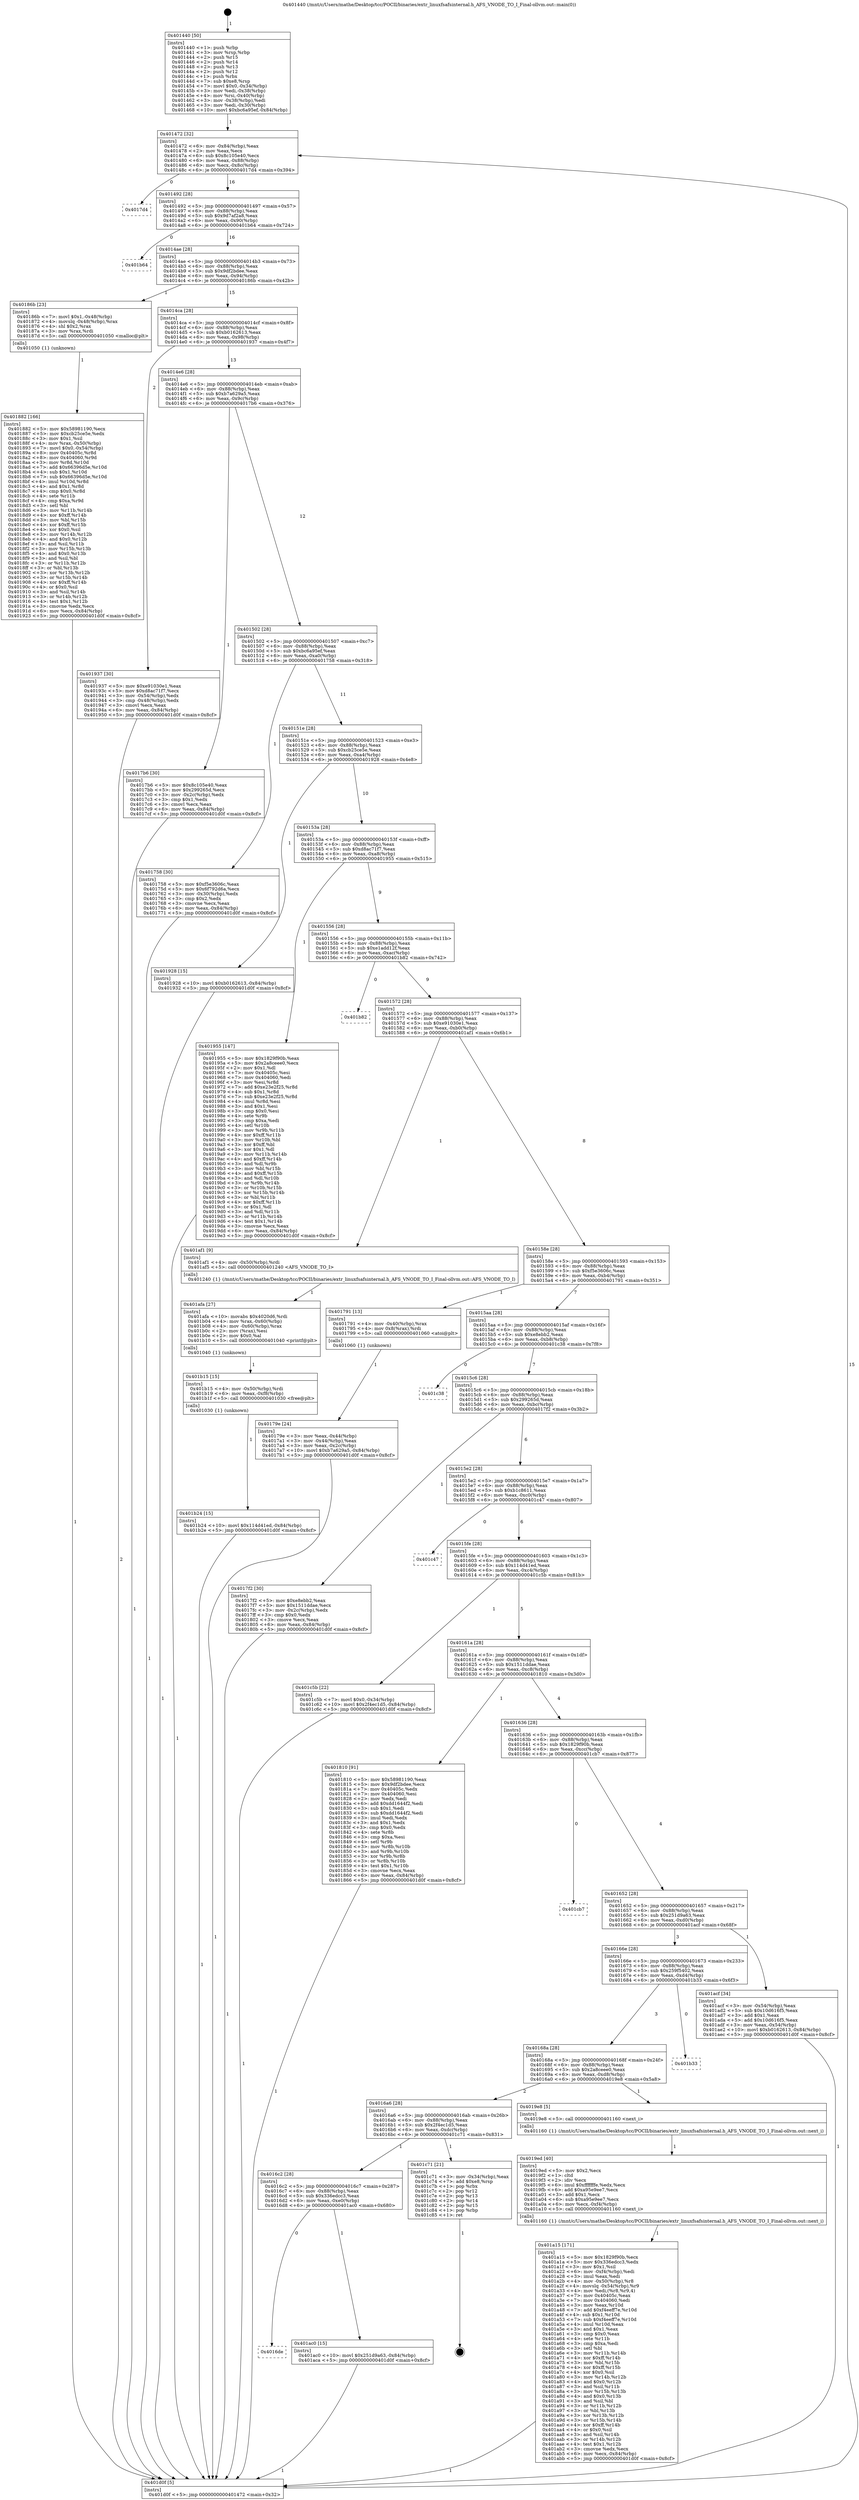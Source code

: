digraph "0x401440" {
  label = "0x401440 (/mnt/c/Users/mathe/Desktop/tcc/POCII/binaries/extr_linuxfsafsinternal.h_AFS_VNODE_TO_I_Final-ollvm.out::main(0))"
  labelloc = "t"
  node[shape=record]

  Entry [label="",width=0.3,height=0.3,shape=circle,fillcolor=black,style=filled]
  "0x401472" [label="{
     0x401472 [32]\l
     | [instrs]\l
     &nbsp;&nbsp;0x401472 \<+6\>: mov -0x84(%rbp),%eax\l
     &nbsp;&nbsp;0x401478 \<+2\>: mov %eax,%ecx\l
     &nbsp;&nbsp;0x40147a \<+6\>: sub $0x8c105e40,%ecx\l
     &nbsp;&nbsp;0x401480 \<+6\>: mov %eax,-0x88(%rbp)\l
     &nbsp;&nbsp;0x401486 \<+6\>: mov %ecx,-0x8c(%rbp)\l
     &nbsp;&nbsp;0x40148c \<+6\>: je 00000000004017d4 \<main+0x394\>\l
  }"]
  "0x4017d4" [label="{
     0x4017d4\l
  }", style=dashed]
  "0x401492" [label="{
     0x401492 [28]\l
     | [instrs]\l
     &nbsp;&nbsp;0x401492 \<+5\>: jmp 0000000000401497 \<main+0x57\>\l
     &nbsp;&nbsp;0x401497 \<+6\>: mov -0x88(%rbp),%eax\l
     &nbsp;&nbsp;0x40149d \<+5\>: sub $0x9d7af2a8,%eax\l
     &nbsp;&nbsp;0x4014a2 \<+6\>: mov %eax,-0x90(%rbp)\l
     &nbsp;&nbsp;0x4014a8 \<+6\>: je 0000000000401b64 \<main+0x724\>\l
  }"]
  Exit [label="",width=0.3,height=0.3,shape=circle,fillcolor=black,style=filled,peripheries=2]
  "0x401b64" [label="{
     0x401b64\l
  }", style=dashed]
  "0x4014ae" [label="{
     0x4014ae [28]\l
     | [instrs]\l
     &nbsp;&nbsp;0x4014ae \<+5\>: jmp 00000000004014b3 \<main+0x73\>\l
     &nbsp;&nbsp;0x4014b3 \<+6\>: mov -0x88(%rbp),%eax\l
     &nbsp;&nbsp;0x4014b9 \<+5\>: sub $0x9df2bdee,%eax\l
     &nbsp;&nbsp;0x4014be \<+6\>: mov %eax,-0x94(%rbp)\l
     &nbsp;&nbsp;0x4014c4 \<+6\>: je 000000000040186b \<main+0x42b\>\l
  }"]
  "0x401b24" [label="{
     0x401b24 [15]\l
     | [instrs]\l
     &nbsp;&nbsp;0x401b24 \<+10\>: movl $0x114d41ed,-0x84(%rbp)\l
     &nbsp;&nbsp;0x401b2e \<+5\>: jmp 0000000000401d0f \<main+0x8cf\>\l
  }"]
  "0x40186b" [label="{
     0x40186b [23]\l
     | [instrs]\l
     &nbsp;&nbsp;0x40186b \<+7\>: movl $0x1,-0x48(%rbp)\l
     &nbsp;&nbsp;0x401872 \<+4\>: movslq -0x48(%rbp),%rax\l
     &nbsp;&nbsp;0x401876 \<+4\>: shl $0x2,%rax\l
     &nbsp;&nbsp;0x40187a \<+3\>: mov %rax,%rdi\l
     &nbsp;&nbsp;0x40187d \<+5\>: call 0000000000401050 \<malloc@plt\>\l
     | [calls]\l
     &nbsp;&nbsp;0x401050 \{1\} (unknown)\l
  }"]
  "0x4014ca" [label="{
     0x4014ca [28]\l
     | [instrs]\l
     &nbsp;&nbsp;0x4014ca \<+5\>: jmp 00000000004014cf \<main+0x8f\>\l
     &nbsp;&nbsp;0x4014cf \<+6\>: mov -0x88(%rbp),%eax\l
     &nbsp;&nbsp;0x4014d5 \<+5\>: sub $0xb0162613,%eax\l
     &nbsp;&nbsp;0x4014da \<+6\>: mov %eax,-0x98(%rbp)\l
     &nbsp;&nbsp;0x4014e0 \<+6\>: je 0000000000401937 \<main+0x4f7\>\l
  }"]
  "0x401b15" [label="{
     0x401b15 [15]\l
     | [instrs]\l
     &nbsp;&nbsp;0x401b15 \<+4\>: mov -0x50(%rbp),%rdi\l
     &nbsp;&nbsp;0x401b19 \<+6\>: mov %eax,-0xf8(%rbp)\l
     &nbsp;&nbsp;0x401b1f \<+5\>: call 0000000000401030 \<free@plt\>\l
     | [calls]\l
     &nbsp;&nbsp;0x401030 \{1\} (unknown)\l
  }"]
  "0x401937" [label="{
     0x401937 [30]\l
     | [instrs]\l
     &nbsp;&nbsp;0x401937 \<+5\>: mov $0xe91030e1,%eax\l
     &nbsp;&nbsp;0x40193c \<+5\>: mov $0xd8ac71f7,%ecx\l
     &nbsp;&nbsp;0x401941 \<+3\>: mov -0x54(%rbp),%edx\l
     &nbsp;&nbsp;0x401944 \<+3\>: cmp -0x48(%rbp),%edx\l
     &nbsp;&nbsp;0x401947 \<+3\>: cmovl %ecx,%eax\l
     &nbsp;&nbsp;0x40194a \<+6\>: mov %eax,-0x84(%rbp)\l
     &nbsp;&nbsp;0x401950 \<+5\>: jmp 0000000000401d0f \<main+0x8cf\>\l
  }"]
  "0x4014e6" [label="{
     0x4014e6 [28]\l
     | [instrs]\l
     &nbsp;&nbsp;0x4014e6 \<+5\>: jmp 00000000004014eb \<main+0xab\>\l
     &nbsp;&nbsp;0x4014eb \<+6\>: mov -0x88(%rbp),%eax\l
     &nbsp;&nbsp;0x4014f1 \<+5\>: sub $0xb7a629a5,%eax\l
     &nbsp;&nbsp;0x4014f6 \<+6\>: mov %eax,-0x9c(%rbp)\l
     &nbsp;&nbsp;0x4014fc \<+6\>: je 00000000004017b6 \<main+0x376\>\l
  }"]
  "0x401afa" [label="{
     0x401afa [27]\l
     | [instrs]\l
     &nbsp;&nbsp;0x401afa \<+10\>: movabs $0x4020d6,%rdi\l
     &nbsp;&nbsp;0x401b04 \<+4\>: mov %rax,-0x60(%rbp)\l
     &nbsp;&nbsp;0x401b08 \<+4\>: mov -0x60(%rbp),%rax\l
     &nbsp;&nbsp;0x401b0c \<+2\>: mov (%rax),%esi\l
     &nbsp;&nbsp;0x401b0e \<+2\>: mov $0x0,%al\l
     &nbsp;&nbsp;0x401b10 \<+5\>: call 0000000000401040 \<printf@plt\>\l
     | [calls]\l
     &nbsp;&nbsp;0x401040 \{1\} (unknown)\l
  }"]
  "0x4017b6" [label="{
     0x4017b6 [30]\l
     | [instrs]\l
     &nbsp;&nbsp;0x4017b6 \<+5\>: mov $0x8c105e40,%eax\l
     &nbsp;&nbsp;0x4017bb \<+5\>: mov $0x299265d,%ecx\l
     &nbsp;&nbsp;0x4017c0 \<+3\>: mov -0x2c(%rbp),%edx\l
     &nbsp;&nbsp;0x4017c3 \<+3\>: cmp $0x1,%edx\l
     &nbsp;&nbsp;0x4017c6 \<+3\>: cmovl %ecx,%eax\l
     &nbsp;&nbsp;0x4017c9 \<+6\>: mov %eax,-0x84(%rbp)\l
     &nbsp;&nbsp;0x4017cf \<+5\>: jmp 0000000000401d0f \<main+0x8cf\>\l
  }"]
  "0x401502" [label="{
     0x401502 [28]\l
     | [instrs]\l
     &nbsp;&nbsp;0x401502 \<+5\>: jmp 0000000000401507 \<main+0xc7\>\l
     &nbsp;&nbsp;0x401507 \<+6\>: mov -0x88(%rbp),%eax\l
     &nbsp;&nbsp;0x40150d \<+5\>: sub $0xbc6a95ef,%eax\l
     &nbsp;&nbsp;0x401512 \<+6\>: mov %eax,-0xa0(%rbp)\l
     &nbsp;&nbsp;0x401518 \<+6\>: je 0000000000401758 \<main+0x318\>\l
  }"]
  "0x4016de" [label="{
     0x4016de\l
  }", style=dashed]
  "0x401758" [label="{
     0x401758 [30]\l
     | [instrs]\l
     &nbsp;&nbsp;0x401758 \<+5\>: mov $0xf5e3606c,%eax\l
     &nbsp;&nbsp;0x40175d \<+5\>: mov $0x6f792d6a,%ecx\l
     &nbsp;&nbsp;0x401762 \<+3\>: mov -0x30(%rbp),%edx\l
     &nbsp;&nbsp;0x401765 \<+3\>: cmp $0x2,%edx\l
     &nbsp;&nbsp;0x401768 \<+3\>: cmovne %ecx,%eax\l
     &nbsp;&nbsp;0x40176b \<+6\>: mov %eax,-0x84(%rbp)\l
     &nbsp;&nbsp;0x401771 \<+5\>: jmp 0000000000401d0f \<main+0x8cf\>\l
  }"]
  "0x40151e" [label="{
     0x40151e [28]\l
     | [instrs]\l
     &nbsp;&nbsp;0x40151e \<+5\>: jmp 0000000000401523 \<main+0xe3\>\l
     &nbsp;&nbsp;0x401523 \<+6\>: mov -0x88(%rbp),%eax\l
     &nbsp;&nbsp;0x401529 \<+5\>: sub $0xcb25ce5e,%eax\l
     &nbsp;&nbsp;0x40152e \<+6\>: mov %eax,-0xa4(%rbp)\l
     &nbsp;&nbsp;0x401534 \<+6\>: je 0000000000401928 \<main+0x4e8\>\l
  }"]
  "0x401d0f" [label="{
     0x401d0f [5]\l
     | [instrs]\l
     &nbsp;&nbsp;0x401d0f \<+5\>: jmp 0000000000401472 \<main+0x32\>\l
  }"]
  "0x401440" [label="{
     0x401440 [50]\l
     | [instrs]\l
     &nbsp;&nbsp;0x401440 \<+1\>: push %rbp\l
     &nbsp;&nbsp;0x401441 \<+3\>: mov %rsp,%rbp\l
     &nbsp;&nbsp;0x401444 \<+2\>: push %r15\l
     &nbsp;&nbsp;0x401446 \<+2\>: push %r14\l
     &nbsp;&nbsp;0x401448 \<+2\>: push %r13\l
     &nbsp;&nbsp;0x40144a \<+2\>: push %r12\l
     &nbsp;&nbsp;0x40144c \<+1\>: push %rbx\l
     &nbsp;&nbsp;0x40144d \<+7\>: sub $0xe8,%rsp\l
     &nbsp;&nbsp;0x401454 \<+7\>: movl $0x0,-0x34(%rbp)\l
     &nbsp;&nbsp;0x40145b \<+3\>: mov %edi,-0x38(%rbp)\l
     &nbsp;&nbsp;0x40145e \<+4\>: mov %rsi,-0x40(%rbp)\l
     &nbsp;&nbsp;0x401462 \<+3\>: mov -0x38(%rbp),%edi\l
     &nbsp;&nbsp;0x401465 \<+3\>: mov %edi,-0x30(%rbp)\l
     &nbsp;&nbsp;0x401468 \<+10\>: movl $0xbc6a95ef,-0x84(%rbp)\l
  }"]
  "0x401ac0" [label="{
     0x401ac0 [15]\l
     | [instrs]\l
     &nbsp;&nbsp;0x401ac0 \<+10\>: movl $0x251d9a63,-0x84(%rbp)\l
     &nbsp;&nbsp;0x401aca \<+5\>: jmp 0000000000401d0f \<main+0x8cf\>\l
  }"]
  "0x401928" [label="{
     0x401928 [15]\l
     | [instrs]\l
     &nbsp;&nbsp;0x401928 \<+10\>: movl $0xb0162613,-0x84(%rbp)\l
     &nbsp;&nbsp;0x401932 \<+5\>: jmp 0000000000401d0f \<main+0x8cf\>\l
  }"]
  "0x40153a" [label="{
     0x40153a [28]\l
     | [instrs]\l
     &nbsp;&nbsp;0x40153a \<+5\>: jmp 000000000040153f \<main+0xff\>\l
     &nbsp;&nbsp;0x40153f \<+6\>: mov -0x88(%rbp),%eax\l
     &nbsp;&nbsp;0x401545 \<+5\>: sub $0xd8ac71f7,%eax\l
     &nbsp;&nbsp;0x40154a \<+6\>: mov %eax,-0xa8(%rbp)\l
     &nbsp;&nbsp;0x401550 \<+6\>: je 0000000000401955 \<main+0x515\>\l
  }"]
  "0x4016c2" [label="{
     0x4016c2 [28]\l
     | [instrs]\l
     &nbsp;&nbsp;0x4016c2 \<+5\>: jmp 00000000004016c7 \<main+0x287\>\l
     &nbsp;&nbsp;0x4016c7 \<+6\>: mov -0x88(%rbp),%eax\l
     &nbsp;&nbsp;0x4016cd \<+5\>: sub $0x336edcc3,%eax\l
     &nbsp;&nbsp;0x4016d2 \<+6\>: mov %eax,-0xe0(%rbp)\l
     &nbsp;&nbsp;0x4016d8 \<+6\>: je 0000000000401ac0 \<main+0x680\>\l
  }"]
  "0x401955" [label="{
     0x401955 [147]\l
     | [instrs]\l
     &nbsp;&nbsp;0x401955 \<+5\>: mov $0x1829f90b,%eax\l
     &nbsp;&nbsp;0x40195a \<+5\>: mov $0x2a8ceee0,%ecx\l
     &nbsp;&nbsp;0x40195f \<+2\>: mov $0x1,%dl\l
     &nbsp;&nbsp;0x401961 \<+7\>: mov 0x40405c,%esi\l
     &nbsp;&nbsp;0x401968 \<+7\>: mov 0x404060,%edi\l
     &nbsp;&nbsp;0x40196f \<+3\>: mov %esi,%r8d\l
     &nbsp;&nbsp;0x401972 \<+7\>: add $0xe23e2f25,%r8d\l
     &nbsp;&nbsp;0x401979 \<+4\>: sub $0x1,%r8d\l
     &nbsp;&nbsp;0x40197d \<+7\>: sub $0xe23e2f25,%r8d\l
     &nbsp;&nbsp;0x401984 \<+4\>: imul %r8d,%esi\l
     &nbsp;&nbsp;0x401988 \<+3\>: and $0x1,%esi\l
     &nbsp;&nbsp;0x40198b \<+3\>: cmp $0x0,%esi\l
     &nbsp;&nbsp;0x40198e \<+4\>: sete %r9b\l
     &nbsp;&nbsp;0x401992 \<+3\>: cmp $0xa,%edi\l
     &nbsp;&nbsp;0x401995 \<+4\>: setl %r10b\l
     &nbsp;&nbsp;0x401999 \<+3\>: mov %r9b,%r11b\l
     &nbsp;&nbsp;0x40199c \<+4\>: xor $0xff,%r11b\l
     &nbsp;&nbsp;0x4019a0 \<+3\>: mov %r10b,%bl\l
     &nbsp;&nbsp;0x4019a3 \<+3\>: xor $0xff,%bl\l
     &nbsp;&nbsp;0x4019a6 \<+3\>: xor $0x1,%dl\l
     &nbsp;&nbsp;0x4019a9 \<+3\>: mov %r11b,%r14b\l
     &nbsp;&nbsp;0x4019ac \<+4\>: and $0xff,%r14b\l
     &nbsp;&nbsp;0x4019b0 \<+3\>: and %dl,%r9b\l
     &nbsp;&nbsp;0x4019b3 \<+3\>: mov %bl,%r15b\l
     &nbsp;&nbsp;0x4019b6 \<+4\>: and $0xff,%r15b\l
     &nbsp;&nbsp;0x4019ba \<+3\>: and %dl,%r10b\l
     &nbsp;&nbsp;0x4019bd \<+3\>: or %r9b,%r14b\l
     &nbsp;&nbsp;0x4019c0 \<+3\>: or %r10b,%r15b\l
     &nbsp;&nbsp;0x4019c3 \<+3\>: xor %r15b,%r14b\l
     &nbsp;&nbsp;0x4019c6 \<+3\>: or %bl,%r11b\l
     &nbsp;&nbsp;0x4019c9 \<+4\>: xor $0xff,%r11b\l
     &nbsp;&nbsp;0x4019cd \<+3\>: or $0x1,%dl\l
     &nbsp;&nbsp;0x4019d0 \<+3\>: and %dl,%r11b\l
     &nbsp;&nbsp;0x4019d3 \<+3\>: or %r11b,%r14b\l
     &nbsp;&nbsp;0x4019d6 \<+4\>: test $0x1,%r14b\l
     &nbsp;&nbsp;0x4019da \<+3\>: cmovne %ecx,%eax\l
     &nbsp;&nbsp;0x4019dd \<+6\>: mov %eax,-0x84(%rbp)\l
     &nbsp;&nbsp;0x4019e3 \<+5\>: jmp 0000000000401d0f \<main+0x8cf\>\l
  }"]
  "0x401556" [label="{
     0x401556 [28]\l
     | [instrs]\l
     &nbsp;&nbsp;0x401556 \<+5\>: jmp 000000000040155b \<main+0x11b\>\l
     &nbsp;&nbsp;0x40155b \<+6\>: mov -0x88(%rbp),%eax\l
     &nbsp;&nbsp;0x401561 \<+5\>: sub $0xe1add12f,%eax\l
     &nbsp;&nbsp;0x401566 \<+6\>: mov %eax,-0xac(%rbp)\l
     &nbsp;&nbsp;0x40156c \<+6\>: je 0000000000401b82 \<main+0x742\>\l
  }"]
  "0x401c71" [label="{
     0x401c71 [21]\l
     | [instrs]\l
     &nbsp;&nbsp;0x401c71 \<+3\>: mov -0x34(%rbp),%eax\l
     &nbsp;&nbsp;0x401c74 \<+7\>: add $0xe8,%rsp\l
     &nbsp;&nbsp;0x401c7b \<+1\>: pop %rbx\l
     &nbsp;&nbsp;0x401c7c \<+2\>: pop %r12\l
     &nbsp;&nbsp;0x401c7e \<+2\>: pop %r13\l
     &nbsp;&nbsp;0x401c80 \<+2\>: pop %r14\l
     &nbsp;&nbsp;0x401c82 \<+2\>: pop %r15\l
     &nbsp;&nbsp;0x401c84 \<+1\>: pop %rbp\l
     &nbsp;&nbsp;0x401c85 \<+1\>: ret\l
  }"]
  "0x401b82" [label="{
     0x401b82\l
  }", style=dashed]
  "0x401572" [label="{
     0x401572 [28]\l
     | [instrs]\l
     &nbsp;&nbsp;0x401572 \<+5\>: jmp 0000000000401577 \<main+0x137\>\l
     &nbsp;&nbsp;0x401577 \<+6\>: mov -0x88(%rbp),%eax\l
     &nbsp;&nbsp;0x40157d \<+5\>: sub $0xe91030e1,%eax\l
     &nbsp;&nbsp;0x401582 \<+6\>: mov %eax,-0xb0(%rbp)\l
     &nbsp;&nbsp;0x401588 \<+6\>: je 0000000000401af1 \<main+0x6b1\>\l
  }"]
  "0x401a15" [label="{
     0x401a15 [171]\l
     | [instrs]\l
     &nbsp;&nbsp;0x401a15 \<+5\>: mov $0x1829f90b,%ecx\l
     &nbsp;&nbsp;0x401a1a \<+5\>: mov $0x336edcc3,%edx\l
     &nbsp;&nbsp;0x401a1f \<+3\>: mov $0x1,%sil\l
     &nbsp;&nbsp;0x401a22 \<+6\>: mov -0xf4(%rbp),%edi\l
     &nbsp;&nbsp;0x401a28 \<+3\>: imul %eax,%edi\l
     &nbsp;&nbsp;0x401a2b \<+4\>: mov -0x50(%rbp),%r8\l
     &nbsp;&nbsp;0x401a2f \<+4\>: movslq -0x54(%rbp),%r9\l
     &nbsp;&nbsp;0x401a33 \<+4\>: mov %edi,(%r8,%r9,4)\l
     &nbsp;&nbsp;0x401a37 \<+7\>: mov 0x40405c,%eax\l
     &nbsp;&nbsp;0x401a3e \<+7\>: mov 0x404060,%edi\l
     &nbsp;&nbsp;0x401a45 \<+3\>: mov %eax,%r10d\l
     &nbsp;&nbsp;0x401a48 \<+7\>: add $0xf4eeff7e,%r10d\l
     &nbsp;&nbsp;0x401a4f \<+4\>: sub $0x1,%r10d\l
     &nbsp;&nbsp;0x401a53 \<+7\>: sub $0xf4eeff7e,%r10d\l
     &nbsp;&nbsp;0x401a5a \<+4\>: imul %r10d,%eax\l
     &nbsp;&nbsp;0x401a5e \<+3\>: and $0x1,%eax\l
     &nbsp;&nbsp;0x401a61 \<+3\>: cmp $0x0,%eax\l
     &nbsp;&nbsp;0x401a64 \<+4\>: sete %r11b\l
     &nbsp;&nbsp;0x401a68 \<+3\>: cmp $0xa,%edi\l
     &nbsp;&nbsp;0x401a6b \<+3\>: setl %bl\l
     &nbsp;&nbsp;0x401a6e \<+3\>: mov %r11b,%r14b\l
     &nbsp;&nbsp;0x401a71 \<+4\>: xor $0xff,%r14b\l
     &nbsp;&nbsp;0x401a75 \<+3\>: mov %bl,%r15b\l
     &nbsp;&nbsp;0x401a78 \<+4\>: xor $0xff,%r15b\l
     &nbsp;&nbsp;0x401a7c \<+4\>: xor $0x0,%sil\l
     &nbsp;&nbsp;0x401a80 \<+3\>: mov %r14b,%r12b\l
     &nbsp;&nbsp;0x401a83 \<+4\>: and $0x0,%r12b\l
     &nbsp;&nbsp;0x401a87 \<+3\>: and %sil,%r11b\l
     &nbsp;&nbsp;0x401a8a \<+3\>: mov %r15b,%r13b\l
     &nbsp;&nbsp;0x401a8d \<+4\>: and $0x0,%r13b\l
     &nbsp;&nbsp;0x401a91 \<+3\>: and %sil,%bl\l
     &nbsp;&nbsp;0x401a94 \<+3\>: or %r11b,%r12b\l
     &nbsp;&nbsp;0x401a97 \<+3\>: or %bl,%r13b\l
     &nbsp;&nbsp;0x401a9a \<+3\>: xor %r13b,%r12b\l
     &nbsp;&nbsp;0x401a9d \<+3\>: or %r15b,%r14b\l
     &nbsp;&nbsp;0x401aa0 \<+4\>: xor $0xff,%r14b\l
     &nbsp;&nbsp;0x401aa4 \<+4\>: or $0x0,%sil\l
     &nbsp;&nbsp;0x401aa8 \<+3\>: and %sil,%r14b\l
     &nbsp;&nbsp;0x401aab \<+3\>: or %r14b,%r12b\l
     &nbsp;&nbsp;0x401aae \<+4\>: test $0x1,%r12b\l
     &nbsp;&nbsp;0x401ab2 \<+3\>: cmovne %edx,%ecx\l
     &nbsp;&nbsp;0x401ab5 \<+6\>: mov %ecx,-0x84(%rbp)\l
     &nbsp;&nbsp;0x401abb \<+5\>: jmp 0000000000401d0f \<main+0x8cf\>\l
  }"]
  "0x401af1" [label="{
     0x401af1 [9]\l
     | [instrs]\l
     &nbsp;&nbsp;0x401af1 \<+4\>: mov -0x50(%rbp),%rdi\l
     &nbsp;&nbsp;0x401af5 \<+5\>: call 0000000000401240 \<AFS_VNODE_TO_I\>\l
     | [calls]\l
     &nbsp;&nbsp;0x401240 \{1\} (/mnt/c/Users/mathe/Desktop/tcc/POCII/binaries/extr_linuxfsafsinternal.h_AFS_VNODE_TO_I_Final-ollvm.out::AFS_VNODE_TO_I)\l
  }"]
  "0x40158e" [label="{
     0x40158e [28]\l
     | [instrs]\l
     &nbsp;&nbsp;0x40158e \<+5\>: jmp 0000000000401593 \<main+0x153\>\l
     &nbsp;&nbsp;0x401593 \<+6\>: mov -0x88(%rbp),%eax\l
     &nbsp;&nbsp;0x401599 \<+5\>: sub $0xf5e3606c,%eax\l
     &nbsp;&nbsp;0x40159e \<+6\>: mov %eax,-0xb4(%rbp)\l
     &nbsp;&nbsp;0x4015a4 \<+6\>: je 0000000000401791 \<main+0x351\>\l
  }"]
  "0x4019ed" [label="{
     0x4019ed [40]\l
     | [instrs]\l
     &nbsp;&nbsp;0x4019ed \<+5\>: mov $0x2,%ecx\l
     &nbsp;&nbsp;0x4019f2 \<+1\>: cltd\l
     &nbsp;&nbsp;0x4019f3 \<+2\>: idiv %ecx\l
     &nbsp;&nbsp;0x4019f5 \<+6\>: imul $0xfffffffe,%edx,%ecx\l
     &nbsp;&nbsp;0x4019fb \<+6\>: add $0xa95e9ee7,%ecx\l
     &nbsp;&nbsp;0x401a01 \<+3\>: add $0x1,%ecx\l
     &nbsp;&nbsp;0x401a04 \<+6\>: sub $0xa95e9ee7,%ecx\l
     &nbsp;&nbsp;0x401a0a \<+6\>: mov %ecx,-0xf4(%rbp)\l
     &nbsp;&nbsp;0x401a10 \<+5\>: call 0000000000401160 \<next_i\>\l
     | [calls]\l
     &nbsp;&nbsp;0x401160 \{1\} (/mnt/c/Users/mathe/Desktop/tcc/POCII/binaries/extr_linuxfsafsinternal.h_AFS_VNODE_TO_I_Final-ollvm.out::next_i)\l
  }"]
  "0x401791" [label="{
     0x401791 [13]\l
     | [instrs]\l
     &nbsp;&nbsp;0x401791 \<+4\>: mov -0x40(%rbp),%rax\l
     &nbsp;&nbsp;0x401795 \<+4\>: mov 0x8(%rax),%rdi\l
     &nbsp;&nbsp;0x401799 \<+5\>: call 0000000000401060 \<atoi@plt\>\l
     | [calls]\l
     &nbsp;&nbsp;0x401060 \{1\} (unknown)\l
  }"]
  "0x4015aa" [label="{
     0x4015aa [28]\l
     | [instrs]\l
     &nbsp;&nbsp;0x4015aa \<+5\>: jmp 00000000004015af \<main+0x16f\>\l
     &nbsp;&nbsp;0x4015af \<+6\>: mov -0x88(%rbp),%eax\l
     &nbsp;&nbsp;0x4015b5 \<+5\>: sub $0xe8ebb2,%eax\l
     &nbsp;&nbsp;0x4015ba \<+6\>: mov %eax,-0xb8(%rbp)\l
     &nbsp;&nbsp;0x4015c0 \<+6\>: je 0000000000401c38 \<main+0x7f8\>\l
  }"]
  "0x40179e" [label="{
     0x40179e [24]\l
     | [instrs]\l
     &nbsp;&nbsp;0x40179e \<+3\>: mov %eax,-0x44(%rbp)\l
     &nbsp;&nbsp;0x4017a1 \<+3\>: mov -0x44(%rbp),%eax\l
     &nbsp;&nbsp;0x4017a4 \<+3\>: mov %eax,-0x2c(%rbp)\l
     &nbsp;&nbsp;0x4017a7 \<+10\>: movl $0xb7a629a5,-0x84(%rbp)\l
     &nbsp;&nbsp;0x4017b1 \<+5\>: jmp 0000000000401d0f \<main+0x8cf\>\l
  }"]
  "0x4016a6" [label="{
     0x4016a6 [28]\l
     | [instrs]\l
     &nbsp;&nbsp;0x4016a6 \<+5\>: jmp 00000000004016ab \<main+0x26b\>\l
     &nbsp;&nbsp;0x4016ab \<+6\>: mov -0x88(%rbp),%eax\l
     &nbsp;&nbsp;0x4016b1 \<+5\>: sub $0x2f4ec1d5,%eax\l
     &nbsp;&nbsp;0x4016b6 \<+6\>: mov %eax,-0xdc(%rbp)\l
     &nbsp;&nbsp;0x4016bc \<+6\>: je 0000000000401c71 \<main+0x831\>\l
  }"]
  "0x401c38" [label="{
     0x401c38\l
  }", style=dashed]
  "0x4015c6" [label="{
     0x4015c6 [28]\l
     | [instrs]\l
     &nbsp;&nbsp;0x4015c6 \<+5\>: jmp 00000000004015cb \<main+0x18b\>\l
     &nbsp;&nbsp;0x4015cb \<+6\>: mov -0x88(%rbp),%eax\l
     &nbsp;&nbsp;0x4015d1 \<+5\>: sub $0x299265d,%eax\l
     &nbsp;&nbsp;0x4015d6 \<+6\>: mov %eax,-0xbc(%rbp)\l
     &nbsp;&nbsp;0x4015dc \<+6\>: je 00000000004017f2 \<main+0x3b2\>\l
  }"]
  "0x4019e8" [label="{
     0x4019e8 [5]\l
     | [instrs]\l
     &nbsp;&nbsp;0x4019e8 \<+5\>: call 0000000000401160 \<next_i\>\l
     | [calls]\l
     &nbsp;&nbsp;0x401160 \{1\} (/mnt/c/Users/mathe/Desktop/tcc/POCII/binaries/extr_linuxfsafsinternal.h_AFS_VNODE_TO_I_Final-ollvm.out::next_i)\l
  }"]
  "0x4017f2" [label="{
     0x4017f2 [30]\l
     | [instrs]\l
     &nbsp;&nbsp;0x4017f2 \<+5\>: mov $0xe8ebb2,%eax\l
     &nbsp;&nbsp;0x4017f7 \<+5\>: mov $0x1511ddae,%ecx\l
     &nbsp;&nbsp;0x4017fc \<+3\>: mov -0x2c(%rbp),%edx\l
     &nbsp;&nbsp;0x4017ff \<+3\>: cmp $0x0,%edx\l
     &nbsp;&nbsp;0x401802 \<+3\>: cmove %ecx,%eax\l
     &nbsp;&nbsp;0x401805 \<+6\>: mov %eax,-0x84(%rbp)\l
     &nbsp;&nbsp;0x40180b \<+5\>: jmp 0000000000401d0f \<main+0x8cf\>\l
  }"]
  "0x4015e2" [label="{
     0x4015e2 [28]\l
     | [instrs]\l
     &nbsp;&nbsp;0x4015e2 \<+5\>: jmp 00000000004015e7 \<main+0x1a7\>\l
     &nbsp;&nbsp;0x4015e7 \<+6\>: mov -0x88(%rbp),%eax\l
     &nbsp;&nbsp;0x4015ed \<+5\>: sub $0xb1c8611,%eax\l
     &nbsp;&nbsp;0x4015f2 \<+6\>: mov %eax,-0xc0(%rbp)\l
     &nbsp;&nbsp;0x4015f8 \<+6\>: je 0000000000401c47 \<main+0x807\>\l
  }"]
  "0x40168a" [label="{
     0x40168a [28]\l
     | [instrs]\l
     &nbsp;&nbsp;0x40168a \<+5\>: jmp 000000000040168f \<main+0x24f\>\l
     &nbsp;&nbsp;0x40168f \<+6\>: mov -0x88(%rbp),%eax\l
     &nbsp;&nbsp;0x401695 \<+5\>: sub $0x2a8ceee0,%eax\l
     &nbsp;&nbsp;0x40169a \<+6\>: mov %eax,-0xd8(%rbp)\l
     &nbsp;&nbsp;0x4016a0 \<+6\>: je 00000000004019e8 \<main+0x5a8\>\l
  }"]
  "0x401c47" [label="{
     0x401c47\l
  }", style=dashed]
  "0x4015fe" [label="{
     0x4015fe [28]\l
     | [instrs]\l
     &nbsp;&nbsp;0x4015fe \<+5\>: jmp 0000000000401603 \<main+0x1c3\>\l
     &nbsp;&nbsp;0x401603 \<+6\>: mov -0x88(%rbp),%eax\l
     &nbsp;&nbsp;0x401609 \<+5\>: sub $0x114d41ed,%eax\l
     &nbsp;&nbsp;0x40160e \<+6\>: mov %eax,-0xc4(%rbp)\l
     &nbsp;&nbsp;0x401614 \<+6\>: je 0000000000401c5b \<main+0x81b\>\l
  }"]
  "0x401b33" [label="{
     0x401b33\l
  }", style=dashed]
  "0x401c5b" [label="{
     0x401c5b [22]\l
     | [instrs]\l
     &nbsp;&nbsp;0x401c5b \<+7\>: movl $0x0,-0x34(%rbp)\l
     &nbsp;&nbsp;0x401c62 \<+10\>: movl $0x2f4ec1d5,-0x84(%rbp)\l
     &nbsp;&nbsp;0x401c6c \<+5\>: jmp 0000000000401d0f \<main+0x8cf\>\l
  }"]
  "0x40161a" [label="{
     0x40161a [28]\l
     | [instrs]\l
     &nbsp;&nbsp;0x40161a \<+5\>: jmp 000000000040161f \<main+0x1df\>\l
     &nbsp;&nbsp;0x40161f \<+6\>: mov -0x88(%rbp),%eax\l
     &nbsp;&nbsp;0x401625 \<+5\>: sub $0x1511ddae,%eax\l
     &nbsp;&nbsp;0x40162a \<+6\>: mov %eax,-0xc8(%rbp)\l
     &nbsp;&nbsp;0x401630 \<+6\>: je 0000000000401810 \<main+0x3d0\>\l
  }"]
  "0x40166e" [label="{
     0x40166e [28]\l
     | [instrs]\l
     &nbsp;&nbsp;0x40166e \<+5\>: jmp 0000000000401673 \<main+0x233\>\l
     &nbsp;&nbsp;0x401673 \<+6\>: mov -0x88(%rbp),%eax\l
     &nbsp;&nbsp;0x401679 \<+5\>: sub $0x259f5402,%eax\l
     &nbsp;&nbsp;0x40167e \<+6\>: mov %eax,-0xd4(%rbp)\l
     &nbsp;&nbsp;0x401684 \<+6\>: je 0000000000401b33 \<main+0x6f3\>\l
  }"]
  "0x401810" [label="{
     0x401810 [91]\l
     | [instrs]\l
     &nbsp;&nbsp;0x401810 \<+5\>: mov $0x58981190,%eax\l
     &nbsp;&nbsp;0x401815 \<+5\>: mov $0x9df2bdee,%ecx\l
     &nbsp;&nbsp;0x40181a \<+7\>: mov 0x40405c,%edx\l
     &nbsp;&nbsp;0x401821 \<+7\>: mov 0x404060,%esi\l
     &nbsp;&nbsp;0x401828 \<+2\>: mov %edx,%edi\l
     &nbsp;&nbsp;0x40182a \<+6\>: add $0xdd1644f2,%edi\l
     &nbsp;&nbsp;0x401830 \<+3\>: sub $0x1,%edi\l
     &nbsp;&nbsp;0x401833 \<+6\>: sub $0xdd1644f2,%edi\l
     &nbsp;&nbsp;0x401839 \<+3\>: imul %edi,%edx\l
     &nbsp;&nbsp;0x40183c \<+3\>: and $0x1,%edx\l
     &nbsp;&nbsp;0x40183f \<+3\>: cmp $0x0,%edx\l
     &nbsp;&nbsp;0x401842 \<+4\>: sete %r8b\l
     &nbsp;&nbsp;0x401846 \<+3\>: cmp $0xa,%esi\l
     &nbsp;&nbsp;0x401849 \<+4\>: setl %r9b\l
     &nbsp;&nbsp;0x40184d \<+3\>: mov %r8b,%r10b\l
     &nbsp;&nbsp;0x401850 \<+3\>: and %r9b,%r10b\l
     &nbsp;&nbsp;0x401853 \<+3\>: xor %r9b,%r8b\l
     &nbsp;&nbsp;0x401856 \<+3\>: or %r8b,%r10b\l
     &nbsp;&nbsp;0x401859 \<+4\>: test $0x1,%r10b\l
     &nbsp;&nbsp;0x40185d \<+3\>: cmovne %ecx,%eax\l
     &nbsp;&nbsp;0x401860 \<+6\>: mov %eax,-0x84(%rbp)\l
     &nbsp;&nbsp;0x401866 \<+5\>: jmp 0000000000401d0f \<main+0x8cf\>\l
  }"]
  "0x401636" [label="{
     0x401636 [28]\l
     | [instrs]\l
     &nbsp;&nbsp;0x401636 \<+5\>: jmp 000000000040163b \<main+0x1fb\>\l
     &nbsp;&nbsp;0x40163b \<+6\>: mov -0x88(%rbp),%eax\l
     &nbsp;&nbsp;0x401641 \<+5\>: sub $0x1829f90b,%eax\l
     &nbsp;&nbsp;0x401646 \<+6\>: mov %eax,-0xcc(%rbp)\l
     &nbsp;&nbsp;0x40164c \<+6\>: je 0000000000401cb7 \<main+0x877\>\l
  }"]
  "0x401882" [label="{
     0x401882 [166]\l
     | [instrs]\l
     &nbsp;&nbsp;0x401882 \<+5\>: mov $0x58981190,%ecx\l
     &nbsp;&nbsp;0x401887 \<+5\>: mov $0xcb25ce5e,%edx\l
     &nbsp;&nbsp;0x40188c \<+3\>: mov $0x1,%sil\l
     &nbsp;&nbsp;0x40188f \<+4\>: mov %rax,-0x50(%rbp)\l
     &nbsp;&nbsp;0x401893 \<+7\>: movl $0x0,-0x54(%rbp)\l
     &nbsp;&nbsp;0x40189a \<+8\>: mov 0x40405c,%r8d\l
     &nbsp;&nbsp;0x4018a2 \<+8\>: mov 0x404060,%r9d\l
     &nbsp;&nbsp;0x4018aa \<+3\>: mov %r8d,%r10d\l
     &nbsp;&nbsp;0x4018ad \<+7\>: add $0x66396d5e,%r10d\l
     &nbsp;&nbsp;0x4018b4 \<+4\>: sub $0x1,%r10d\l
     &nbsp;&nbsp;0x4018b8 \<+7\>: sub $0x66396d5e,%r10d\l
     &nbsp;&nbsp;0x4018bf \<+4\>: imul %r10d,%r8d\l
     &nbsp;&nbsp;0x4018c3 \<+4\>: and $0x1,%r8d\l
     &nbsp;&nbsp;0x4018c7 \<+4\>: cmp $0x0,%r8d\l
     &nbsp;&nbsp;0x4018cb \<+4\>: sete %r11b\l
     &nbsp;&nbsp;0x4018cf \<+4\>: cmp $0xa,%r9d\l
     &nbsp;&nbsp;0x4018d3 \<+3\>: setl %bl\l
     &nbsp;&nbsp;0x4018d6 \<+3\>: mov %r11b,%r14b\l
     &nbsp;&nbsp;0x4018d9 \<+4\>: xor $0xff,%r14b\l
     &nbsp;&nbsp;0x4018dd \<+3\>: mov %bl,%r15b\l
     &nbsp;&nbsp;0x4018e0 \<+4\>: xor $0xff,%r15b\l
     &nbsp;&nbsp;0x4018e4 \<+4\>: xor $0x0,%sil\l
     &nbsp;&nbsp;0x4018e8 \<+3\>: mov %r14b,%r12b\l
     &nbsp;&nbsp;0x4018eb \<+4\>: and $0x0,%r12b\l
     &nbsp;&nbsp;0x4018ef \<+3\>: and %sil,%r11b\l
     &nbsp;&nbsp;0x4018f2 \<+3\>: mov %r15b,%r13b\l
     &nbsp;&nbsp;0x4018f5 \<+4\>: and $0x0,%r13b\l
     &nbsp;&nbsp;0x4018f9 \<+3\>: and %sil,%bl\l
     &nbsp;&nbsp;0x4018fc \<+3\>: or %r11b,%r12b\l
     &nbsp;&nbsp;0x4018ff \<+3\>: or %bl,%r13b\l
     &nbsp;&nbsp;0x401902 \<+3\>: xor %r13b,%r12b\l
     &nbsp;&nbsp;0x401905 \<+3\>: or %r15b,%r14b\l
     &nbsp;&nbsp;0x401908 \<+4\>: xor $0xff,%r14b\l
     &nbsp;&nbsp;0x40190c \<+4\>: or $0x0,%sil\l
     &nbsp;&nbsp;0x401910 \<+3\>: and %sil,%r14b\l
     &nbsp;&nbsp;0x401913 \<+3\>: or %r14b,%r12b\l
     &nbsp;&nbsp;0x401916 \<+4\>: test $0x1,%r12b\l
     &nbsp;&nbsp;0x40191a \<+3\>: cmovne %edx,%ecx\l
     &nbsp;&nbsp;0x40191d \<+6\>: mov %ecx,-0x84(%rbp)\l
     &nbsp;&nbsp;0x401923 \<+5\>: jmp 0000000000401d0f \<main+0x8cf\>\l
  }"]
  "0x401acf" [label="{
     0x401acf [34]\l
     | [instrs]\l
     &nbsp;&nbsp;0x401acf \<+3\>: mov -0x54(%rbp),%eax\l
     &nbsp;&nbsp;0x401ad2 \<+5\>: sub $0x10d616f5,%eax\l
     &nbsp;&nbsp;0x401ad7 \<+3\>: add $0x1,%eax\l
     &nbsp;&nbsp;0x401ada \<+5\>: add $0x10d616f5,%eax\l
     &nbsp;&nbsp;0x401adf \<+3\>: mov %eax,-0x54(%rbp)\l
     &nbsp;&nbsp;0x401ae2 \<+10\>: movl $0xb0162613,-0x84(%rbp)\l
     &nbsp;&nbsp;0x401aec \<+5\>: jmp 0000000000401d0f \<main+0x8cf\>\l
  }"]
  "0x401cb7" [label="{
     0x401cb7\l
  }", style=dashed]
  "0x401652" [label="{
     0x401652 [28]\l
     | [instrs]\l
     &nbsp;&nbsp;0x401652 \<+5\>: jmp 0000000000401657 \<main+0x217\>\l
     &nbsp;&nbsp;0x401657 \<+6\>: mov -0x88(%rbp),%eax\l
     &nbsp;&nbsp;0x40165d \<+5\>: sub $0x251d9a63,%eax\l
     &nbsp;&nbsp;0x401662 \<+6\>: mov %eax,-0xd0(%rbp)\l
     &nbsp;&nbsp;0x401668 \<+6\>: je 0000000000401acf \<main+0x68f\>\l
  }"]
  Entry -> "0x401440" [label=" 1"]
  "0x401472" -> "0x4017d4" [label=" 0"]
  "0x401472" -> "0x401492" [label=" 16"]
  "0x401c71" -> Exit [label=" 1"]
  "0x401492" -> "0x401b64" [label=" 0"]
  "0x401492" -> "0x4014ae" [label=" 16"]
  "0x401c5b" -> "0x401d0f" [label=" 1"]
  "0x4014ae" -> "0x40186b" [label=" 1"]
  "0x4014ae" -> "0x4014ca" [label=" 15"]
  "0x401b24" -> "0x401d0f" [label=" 1"]
  "0x4014ca" -> "0x401937" [label=" 2"]
  "0x4014ca" -> "0x4014e6" [label=" 13"]
  "0x401b15" -> "0x401b24" [label=" 1"]
  "0x4014e6" -> "0x4017b6" [label=" 1"]
  "0x4014e6" -> "0x401502" [label=" 12"]
  "0x401afa" -> "0x401b15" [label=" 1"]
  "0x401502" -> "0x401758" [label=" 1"]
  "0x401502" -> "0x40151e" [label=" 11"]
  "0x401758" -> "0x401d0f" [label=" 1"]
  "0x401440" -> "0x401472" [label=" 1"]
  "0x401d0f" -> "0x401472" [label=" 15"]
  "0x401af1" -> "0x401afa" [label=" 1"]
  "0x40151e" -> "0x401928" [label=" 1"]
  "0x40151e" -> "0x40153a" [label=" 10"]
  "0x401acf" -> "0x401d0f" [label=" 1"]
  "0x40153a" -> "0x401955" [label=" 1"]
  "0x40153a" -> "0x401556" [label=" 9"]
  "0x4016c2" -> "0x4016de" [label=" 0"]
  "0x401556" -> "0x401b82" [label=" 0"]
  "0x401556" -> "0x401572" [label=" 9"]
  "0x4016c2" -> "0x401ac0" [label=" 1"]
  "0x401572" -> "0x401af1" [label=" 1"]
  "0x401572" -> "0x40158e" [label=" 8"]
  "0x4016a6" -> "0x4016c2" [label=" 1"]
  "0x40158e" -> "0x401791" [label=" 1"]
  "0x40158e" -> "0x4015aa" [label=" 7"]
  "0x401791" -> "0x40179e" [label=" 1"]
  "0x40179e" -> "0x401d0f" [label=" 1"]
  "0x4017b6" -> "0x401d0f" [label=" 1"]
  "0x4016a6" -> "0x401c71" [label=" 1"]
  "0x4015aa" -> "0x401c38" [label=" 0"]
  "0x4015aa" -> "0x4015c6" [label=" 7"]
  "0x401ac0" -> "0x401d0f" [label=" 1"]
  "0x4015c6" -> "0x4017f2" [label=" 1"]
  "0x4015c6" -> "0x4015e2" [label=" 6"]
  "0x4017f2" -> "0x401d0f" [label=" 1"]
  "0x401a15" -> "0x401d0f" [label=" 1"]
  "0x4015e2" -> "0x401c47" [label=" 0"]
  "0x4015e2" -> "0x4015fe" [label=" 6"]
  "0x4019e8" -> "0x4019ed" [label=" 1"]
  "0x4015fe" -> "0x401c5b" [label=" 1"]
  "0x4015fe" -> "0x40161a" [label=" 5"]
  "0x40168a" -> "0x4016a6" [label=" 2"]
  "0x40161a" -> "0x401810" [label=" 1"]
  "0x40161a" -> "0x401636" [label=" 4"]
  "0x401810" -> "0x401d0f" [label=" 1"]
  "0x40186b" -> "0x401882" [label=" 1"]
  "0x401882" -> "0x401d0f" [label=" 1"]
  "0x401928" -> "0x401d0f" [label=" 1"]
  "0x401937" -> "0x401d0f" [label=" 2"]
  "0x401955" -> "0x401d0f" [label=" 1"]
  "0x4019ed" -> "0x401a15" [label=" 1"]
  "0x401636" -> "0x401cb7" [label=" 0"]
  "0x401636" -> "0x401652" [label=" 4"]
  "0x40166e" -> "0x40168a" [label=" 3"]
  "0x401652" -> "0x401acf" [label=" 1"]
  "0x401652" -> "0x40166e" [label=" 3"]
  "0x40168a" -> "0x4019e8" [label=" 1"]
  "0x40166e" -> "0x401b33" [label=" 0"]
}
